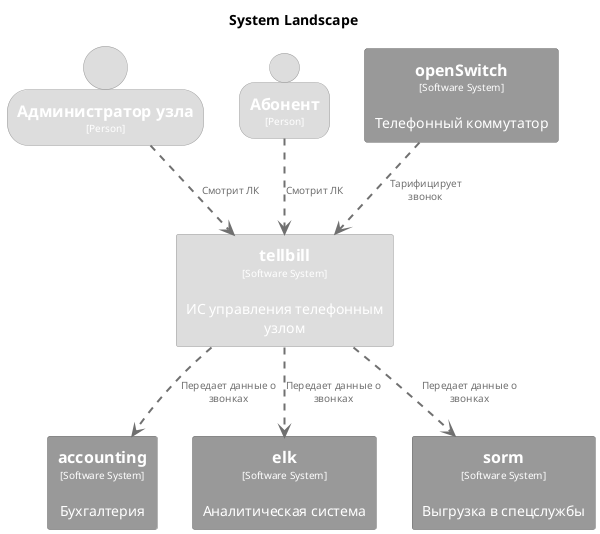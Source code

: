@startuml
set separator none
title System Landscape

top to bottom direction

skinparam {
  arrowFontSize 10
  defaultTextAlignment center
  wrapWidth 200
  maxMessageSize 100
}

hide stereotype

skinparam rectangle<<accounting>> {
  BackgroundColor #999999
  FontColor #ffffff
  BorderColor #6b6b6b
  shadowing false
}
skinparam rectangle<<elk>> {
  BackgroundColor #999999
  FontColor #ffffff
  BorderColor #6b6b6b
  shadowing false
}
skinparam rectangle<<openSwitch>> {
  BackgroundColor #999999
  FontColor #ffffff
  BorderColor #6b6b6b
  shadowing false
}
skinparam rectangle<<sorm>> {
  BackgroundColor #999999
  FontColor #ffffff
  BorderColor #6b6b6b
  shadowing false
}
skinparam rectangle<<tellbill>> {
  BackgroundColor #dddddd
  FontColor #ffffff
  BorderColor #9a9a9a
  shadowing false
}
skinparam person<<Абонент>> {
  BackgroundColor #dddddd
  FontColor #ffffff
  BorderColor #9a9a9a
  shadowing false
}
skinparam person<<Администраторузла>> {
  BackgroundColor #dddddd
  FontColor #ffffff
  BorderColor #9a9a9a
  shadowing false
}

person "==Администратор узла\n<size:10>[Person]</size>" <<Администраторузла>> as Администраторузла
person "==Абонент\n<size:10>[Person]</size>" <<Абонент>> as Абонент
rectangle "==openSwitch\n<size:10>[Software System]</size>\n\nТелефонный коммутатор" <<openSwitch>> as openSwitch
rectangle "==accounting\n<size:10>[Software System]</size>\n\nБухгалтерия" <<accounting>> as accounting
rectangle "==elk\n<size:10>[Software System]</size>\n\nАналитическая система" <<elk>> as elk
rectangle "==sorm\n<size:10>[Software System]</size>\n\nВыгрузка в спецслужбы" <<sorm>> as sorm
rectangle "==tellbill\n<size:10>[Software System]</size>\n\nИС управления телефонным узлом" <<tellbill>> as tellbill

tellbill .[#707070,thickness=2].> elk : "<color:#707070>Передает данные о звонках"
tellbill .[#707070,thickness=2].> sorm : "<color:#707070>Передает данные о звонках"
tellbill .[#707070,thickness=2].> accounting : "<color:#707070>Передает данные о звонках"
openSwitch .[#707070,thickness=2].> tellbill : "<color:#707070>Тарифицирует звонок"
Абонент .[#707070,thickness=2].> tellbill : "<color:#707070>Смотрит ЛК"
Администраторузла .[#707070,thickness=2].> tellbill : "<color:#707070>Смотрит ЛК"
@enduml